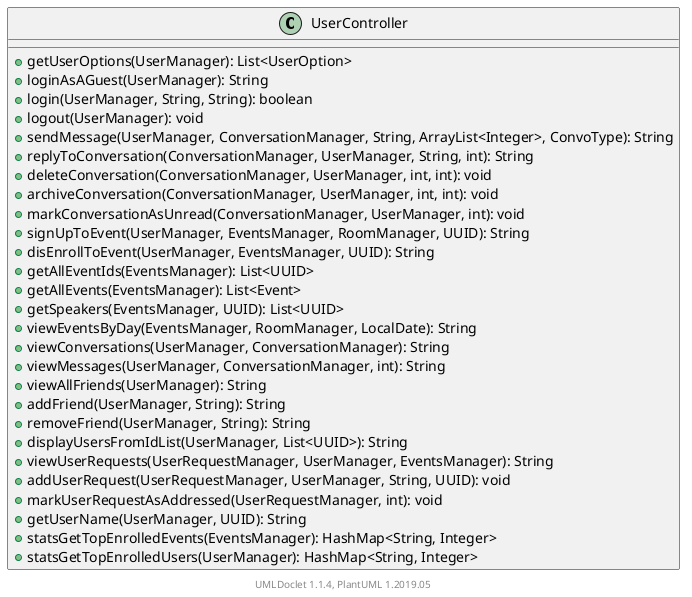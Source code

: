 @startuml

    class UserController [[UserController.html]] {
        +getUserOptions(UserManager): List<UserOption>
        +loginAsAGuest(UserManager): String
        +login(UserManager, String, String): boolean
        +logout(UserManager): void
        +sendMessage(UserManager, ConversationManager, String, ArrayList<Integer>, ConvoType): String
        +replyToConversation(ConversationManager, UserManager, String, int): String
        +deleteConversation(ConversationManager, UserManager, int, int): void
        +archiveConversation(ConversationManager, UserManager, int, int): void
        +markConversationAsUnread(ConversationManager, UserManager, int): void
        +signUpToEvent(UserManager, EventsManager, RoomManager, UUID): String
        +disEnrollToEvent(UserManager, EventsManager, UUID): String
        +getAllEventIds(EventsManager): List<UUID>
        +getAllEvents(EventsManager): List<Event>
        +getSpeakers(EventsManager, UUID): List<UUID>
        +viewEventsByDay(EventsManager, RoomManager, LocalDate): String
        +viewConversations(UserManager, ConversationManager): String
        +viewMessages(UserManager, ConversationManager, int): String
        +viewAllFriends(UserManager): String
        +addFriend(UserManager, String): String
        +removeFriend(UserManager, String): String
        +displayUsersFromIdList(UserManager, List<UUID>): String
        +viewUserRequests(UserRequestManager, UserManager, EventsManager): String
        +addUserRequest(UserRequestManager, UserManager, String, UUID): void
        +markUserRequestAsAddressed(UserRequestManager, int): void
        +getUserName(UserManager, UUID): String
        +statsGetTopEnrolledEvents(EventsManager): HashMap<String, Integer>
        +statsGetTopEnrolledUsers(UserManager): HashMap<String, Integer>
    }


    center footer UMLDoclet 1.1.4, PlantUML 1.2019.05
@enduml
